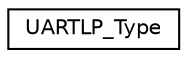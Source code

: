 digraph "Graphical Class Hierarchy"
{
 // LATEX_PDF_SIZE
  edge [fontname="Helvetica",fontsize="10",labelfontname="Helvetica",labelfontsize="10"];
  node [fontname="Helvetica",fontsize="10",shape=record];
  rankdir="LR";
  Node0 [label="UARTLP_Type",height=0.2,width=0.4,color="black", fillcolor="white", style="filled",URL="$struct_u_a_r_t_l_p___type.html",tooltip=" "];
}
